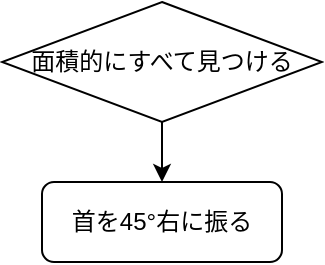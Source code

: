 <mxfile>
    <diagram id="Q_o5m0bjPTBQVpRqo7oW" name="Page-1">
        <mxGraphModel dx="234" dy="247" grid="1" gridSize="10" guides="1" tooltips="1" connect="1" arrows="1" fold="1" page="1" pageScale="1" pageWidth="827" pageHeight="1169" math="0" shadow="0">
            <root>
                <mxCell id="0"/>
                <mxCell id="1" parent="0"/>
                <mxCell id="4" value="" style="edgeStyle=orthogonalEdgeStyle;rounded=0;orthogonalLoop=1;jettySize=auto;html=1;" edge="1" parent="1" source="2" target="3">
                    <mxGeometry relative="1" as="geometry"/>
                </mxCell>
                <mxCell id="2" value="面積的にすべて見つける&lt;span style=&quot;color: rgba(0 , 0 , 0 , 0) ; font-family: monospace ; font-size: 0px&quot;&gt;%3CmxGraphModel%3E%3Croot%3E%3CmxCell%20id%3D%220%22%2F%3E%3CmxCell%20id%3D%221%22%20parent%3D%220%22%2F%3E%3CmxCell%20id%3D%222%22%20value%3D%22%E9%A6%96%E3%82%9245%C2%B0%E5%8F%B3%E3%81%AB%E6%8C%AF%E3%82%8B%22%20style%3D%22rounded%3D1%3BwhiteSpace%3Dwrap%3Bhtml%3D1%3B%22%20vertex%3D%221%22%20parent%3D%221%22%3E%3CmxGeometry%20x%3D%22350%22%20y%3D%22170%22%20width%3D%22120%22%20height%3D%2240%22%20as%3D%22geometry%22%2F%3E%3C%2FmxCell%3E%3C%2Froot%3E%3C%2FmxGraphModel%3E&lt;/span&gt;" style="rhombus;whiteSpace=wrap;html=1;" parent="1" vertex="1">
                    <mxGeometry x="120" y="70" width="160" height="60" as="geometry"/>
                </mxCell>
                <mxCell id="3" value="首を45°右に振る" style="rounded=1;whiteSpace=wrap;html=1;" parent="1" vertex="1">
                    <mxGeometry x="140" y="160" width="120" height="40" as="geometry"/>
                </mxCell>
            </root>
        </mxGraphModel>
    </diagram>
</mxfile>